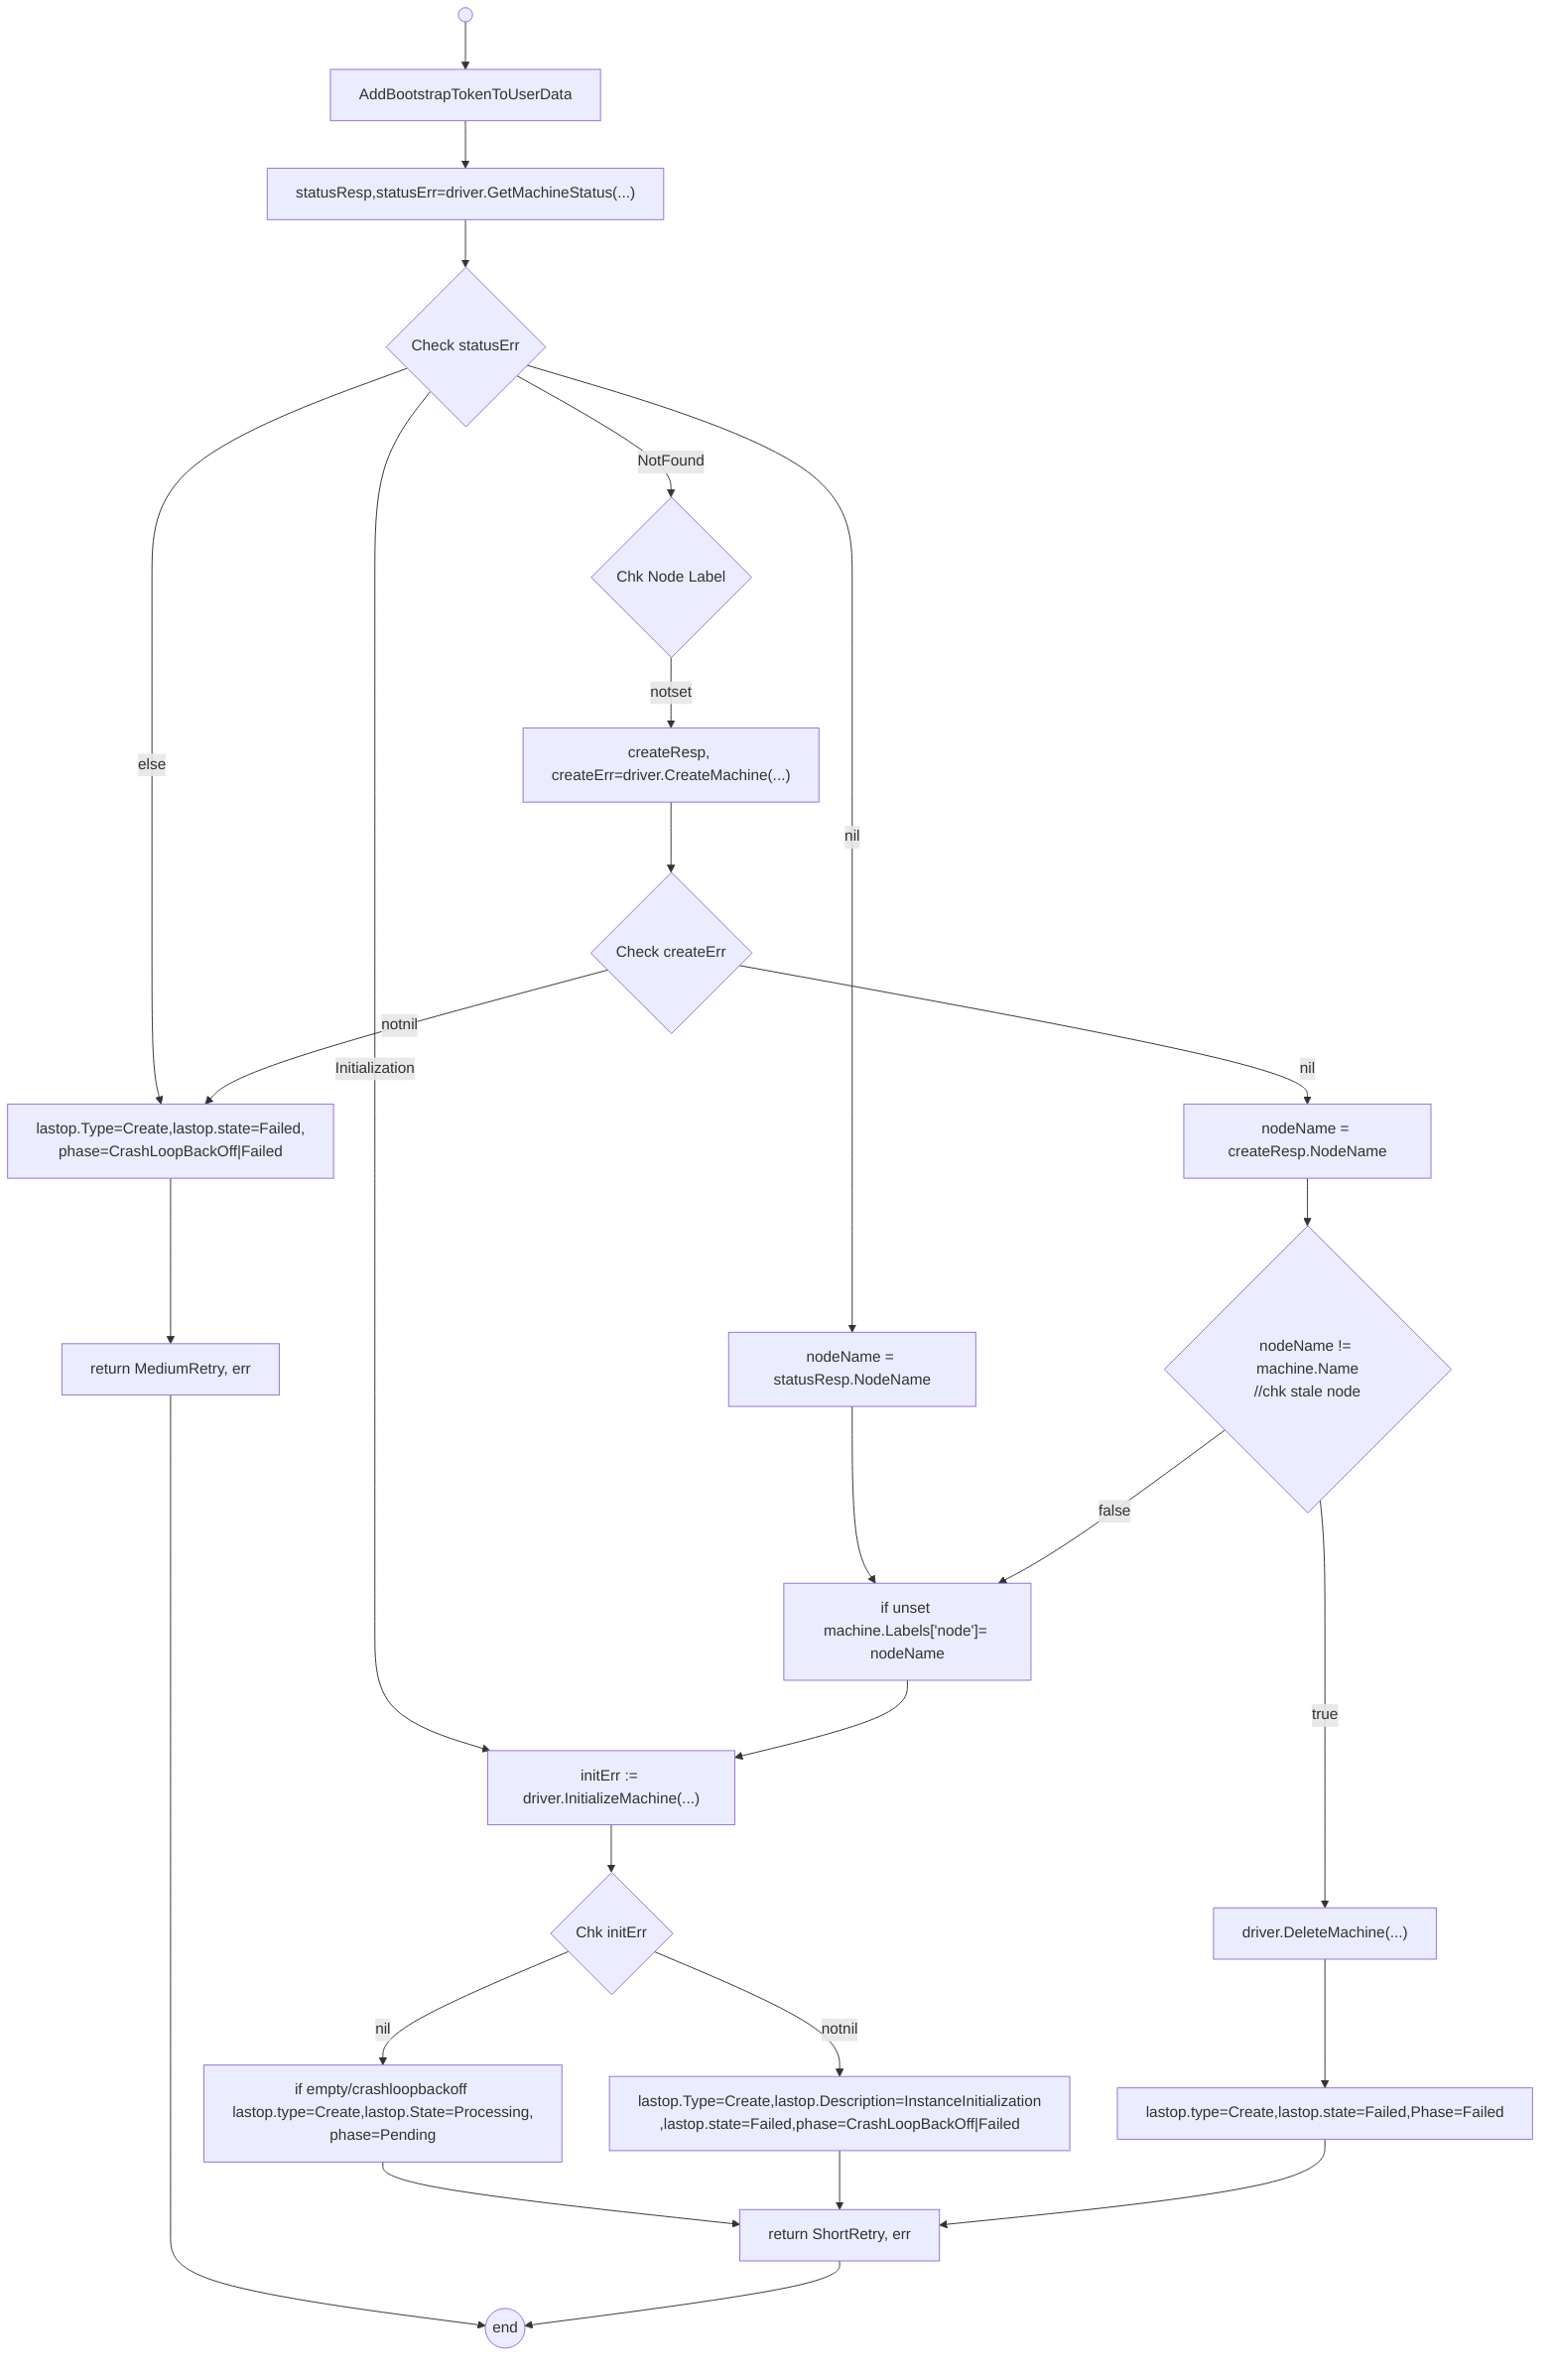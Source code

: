flowchart TD

end1(("end"))
begin((" "))
medretry["return MediumRetry, err"]
shortretry["return ShortRetry, err"]
medretry-->end1
shortretry-->end1

begin-->AddBootstrapTokenToUserData
-->gms["statusResp,statusErr=driver.GetMachineStatus(...)"]
-->chkstatuserr{"Check statusErr"}
chkstatuserr--NotFound-->chknodelbl{"Chk Node Label"}
chkstatuserr--Initialization-->initMachine["initErr := driver.InitializeMachine(...)"]
chkstatuserr--else-->createFailed["lastop.Type=Create,lastop.state=Failed,\nphase=CrashLoopBackOff|Failed"]-->medretry
chkstatuserr--nil-->initnodename["nodeName = statusResp.NodeName"]-->setnodename

initMachine-->chkInitErr{"Chk initErr"}

chknodelbl--notset-->createmachine["createResp, createErr=driver.CreateMachine(...)"]-->chkCreateErr{"Check createErr"}

chkCreateErr--notnil-->createFailed

chkCreateErr--nil-->getnodename["nodeName = createResp.NodeName"]
-->chkstalenode{"nodeName != machine.Name\n//chk stale node"}
chkstalenode--false-->setnodename["if unset machine.Labels['node']= nodeName"]

setnodename-->initMachine
chkInitErr--nil-->machinepending["if empty/crashloopbackoff lastop.type=Create,lastop.State=Processing,\nphase=Pending"]-->shortretry
chkInitErr--notnil-->initFailed["lastop.Type=Create,lastop.Description=InstanceInitialization\n,lastop.state=Failed,phase=CrashLoopBackOff|Failed"]
-->shortretry

chkstalenode--true-->delmachine["driver.DeleteMachine(...)"]
-->permafail["lastop.type=Create,lastop.state=Failed,Phase=Failed"]
-->shortretry
